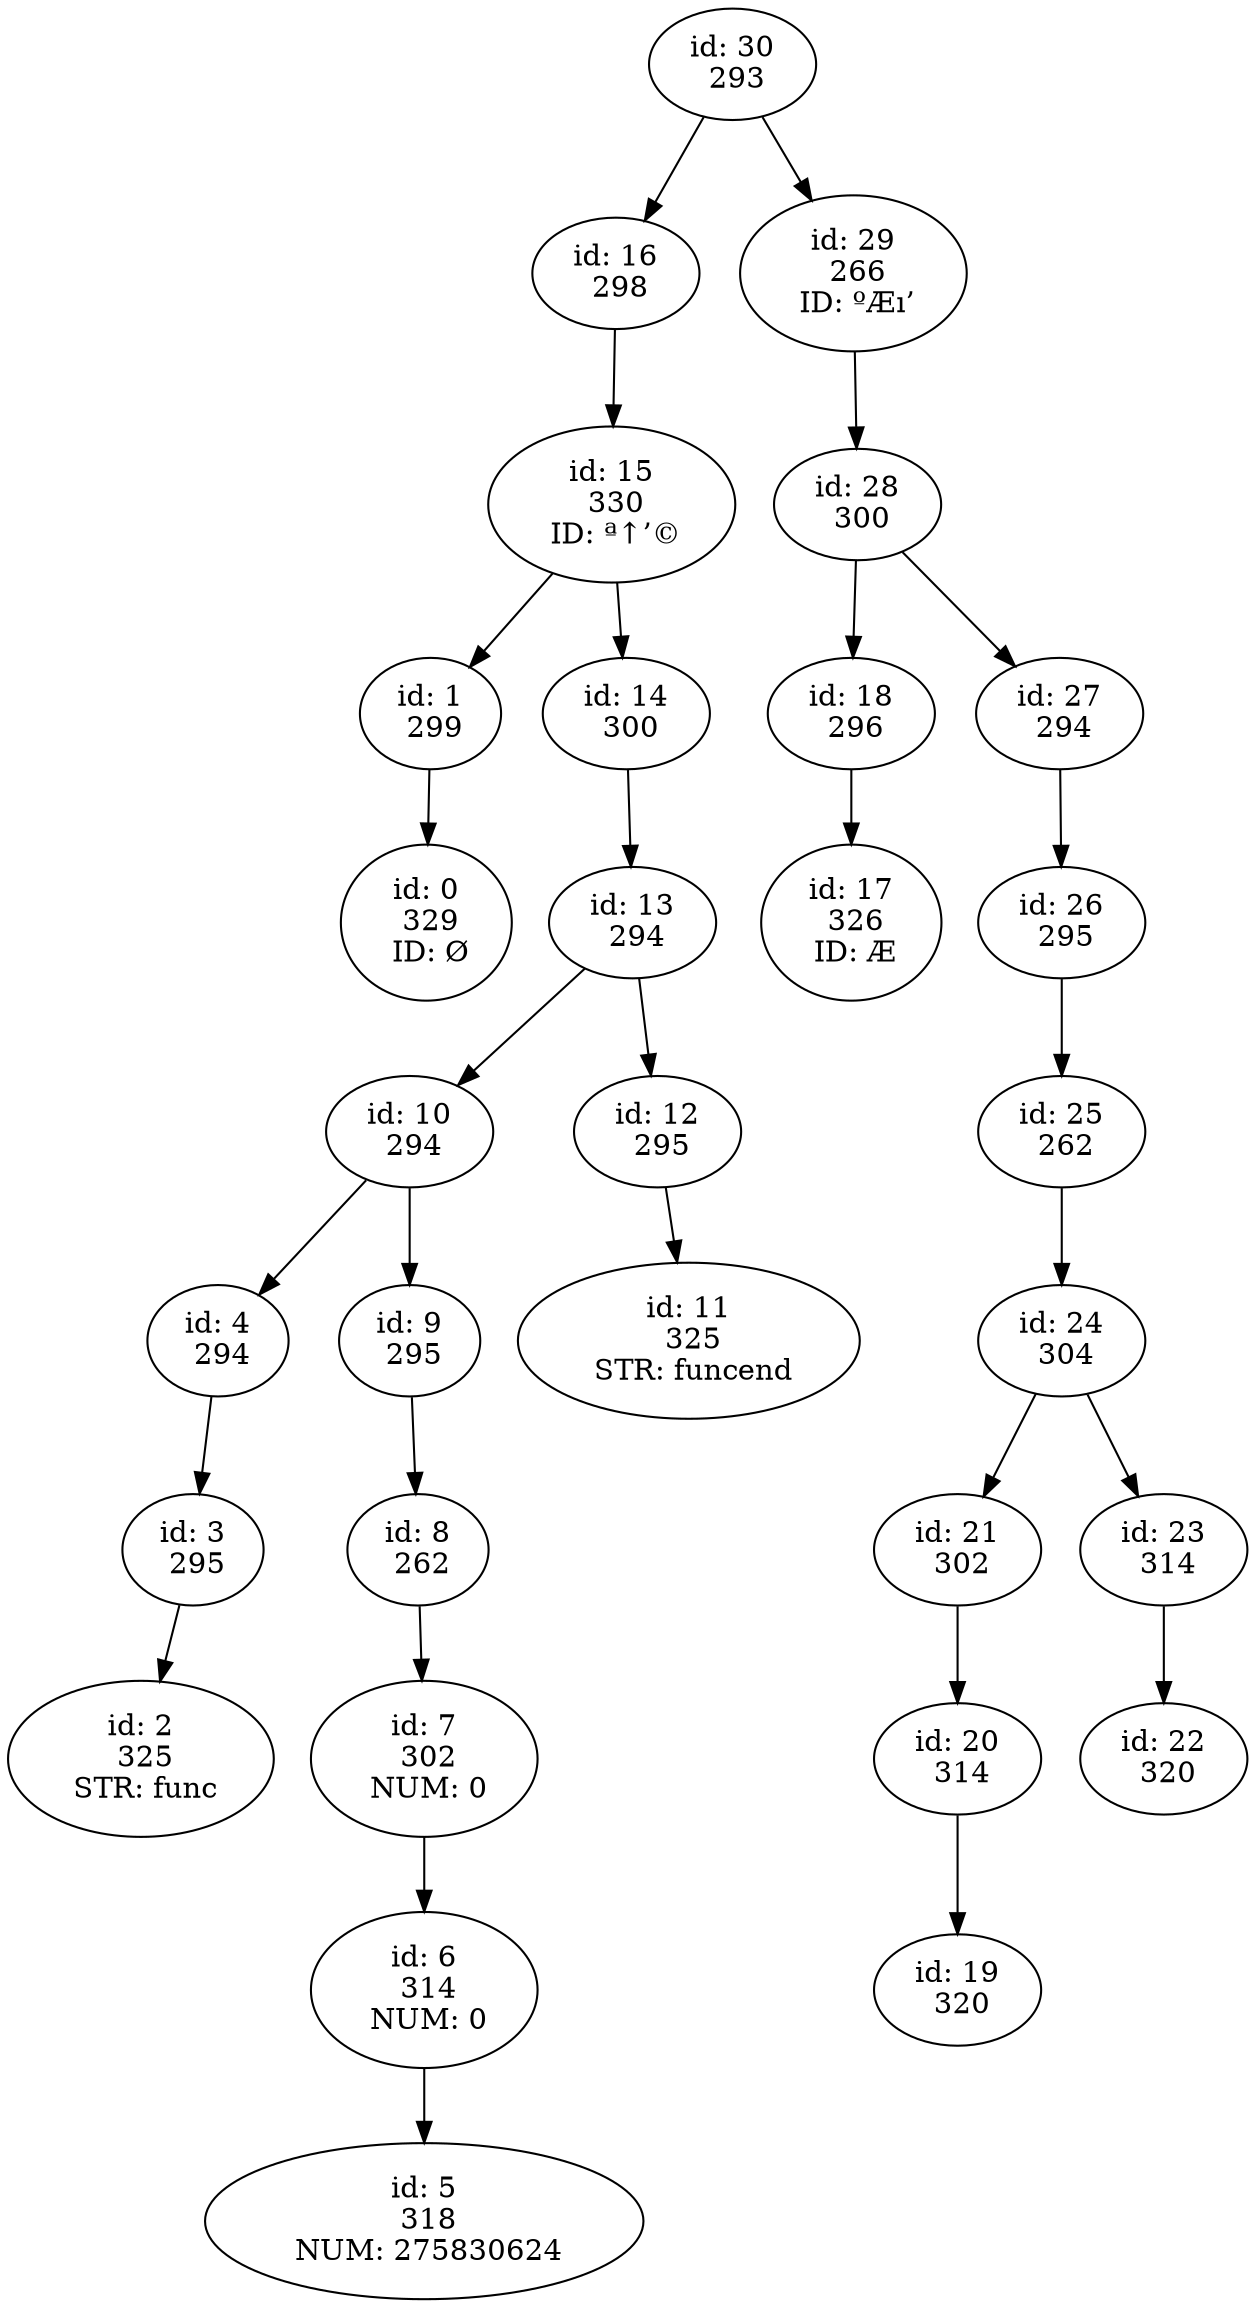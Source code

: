 digraph ast {
n30 [label="id: 30
 293"];
n30 -> n16;
n16 [label="id: 16
 298"];
n16 -> n15;
n15 [label="id: 15
 330
 ID: ª↑’©"];
n15 -> n1;
n1 [label="id: 1
 299"];
n1 -> n0;
n0 [label="id: 0
 329
 ID: Ø"];
n15 -> n14;
n14 [label="id: 14
 300"];
n14 -> n13;
n13 [label="id: 13
 294"];
n13 -> n10;
n10 [label="id: 10
 294"];
n10 -> n4;
n4 [label="id: 4
 294"];
n4 -> n3;
n3 [label="id: 3
 295"];
n3 -> n2;
n2 [label="id: 2
 325
 STR: func"];
n10 -> n9;
n9 [label="id: 9
 295"];
n9 -> n8;
n8 [label="id: 8
 262"];
n8 -> n7;
n7 [label="id: 7
 302
 NUM: 0"];
n7 -> n6;
n6 [label="id: 6
 314
 NUM: 0"];
n6 -> n5;
n5 [label="id: 5
 318
 NUM: 275830624"];
n13 -> n12;
n12 [label="id: 12
 295"];
n12 -> n11;
n11 [label="id: 11
 325
 STR: funcend
"];
n30 -> n29;
n29 [label="id: 29
 266
 ID: ºÆı’"];
n29 -> n28;
n28 [label="id: 28
 300"];
n28 -> n18;
n18 [label="id: 18
 296"];
n18 -> n17;
n17 [label="id: 17
 326
 ID: Æ"];
n28 -> n27;
n27 [label="id: 27
 294"];
n27 -> n26;
n26 [label="id: 26
 295"];
n26 -> n25;
n25 [label="id: 25
 262"];
n25 -> n24;
n24 [label="id: 24
 304"];
n24 -> n21;
n21 [label="id: 21
 302"];
n21 -> n20;
n20 [label="id: 20
 314"];
n20 -> n19;
n19 [label="id: 19
 320"];
n24 -> n23;
n23 [label="id: 23
 314"];
n23 -> n22;
n22 [label="id: 22
 320"];
}
